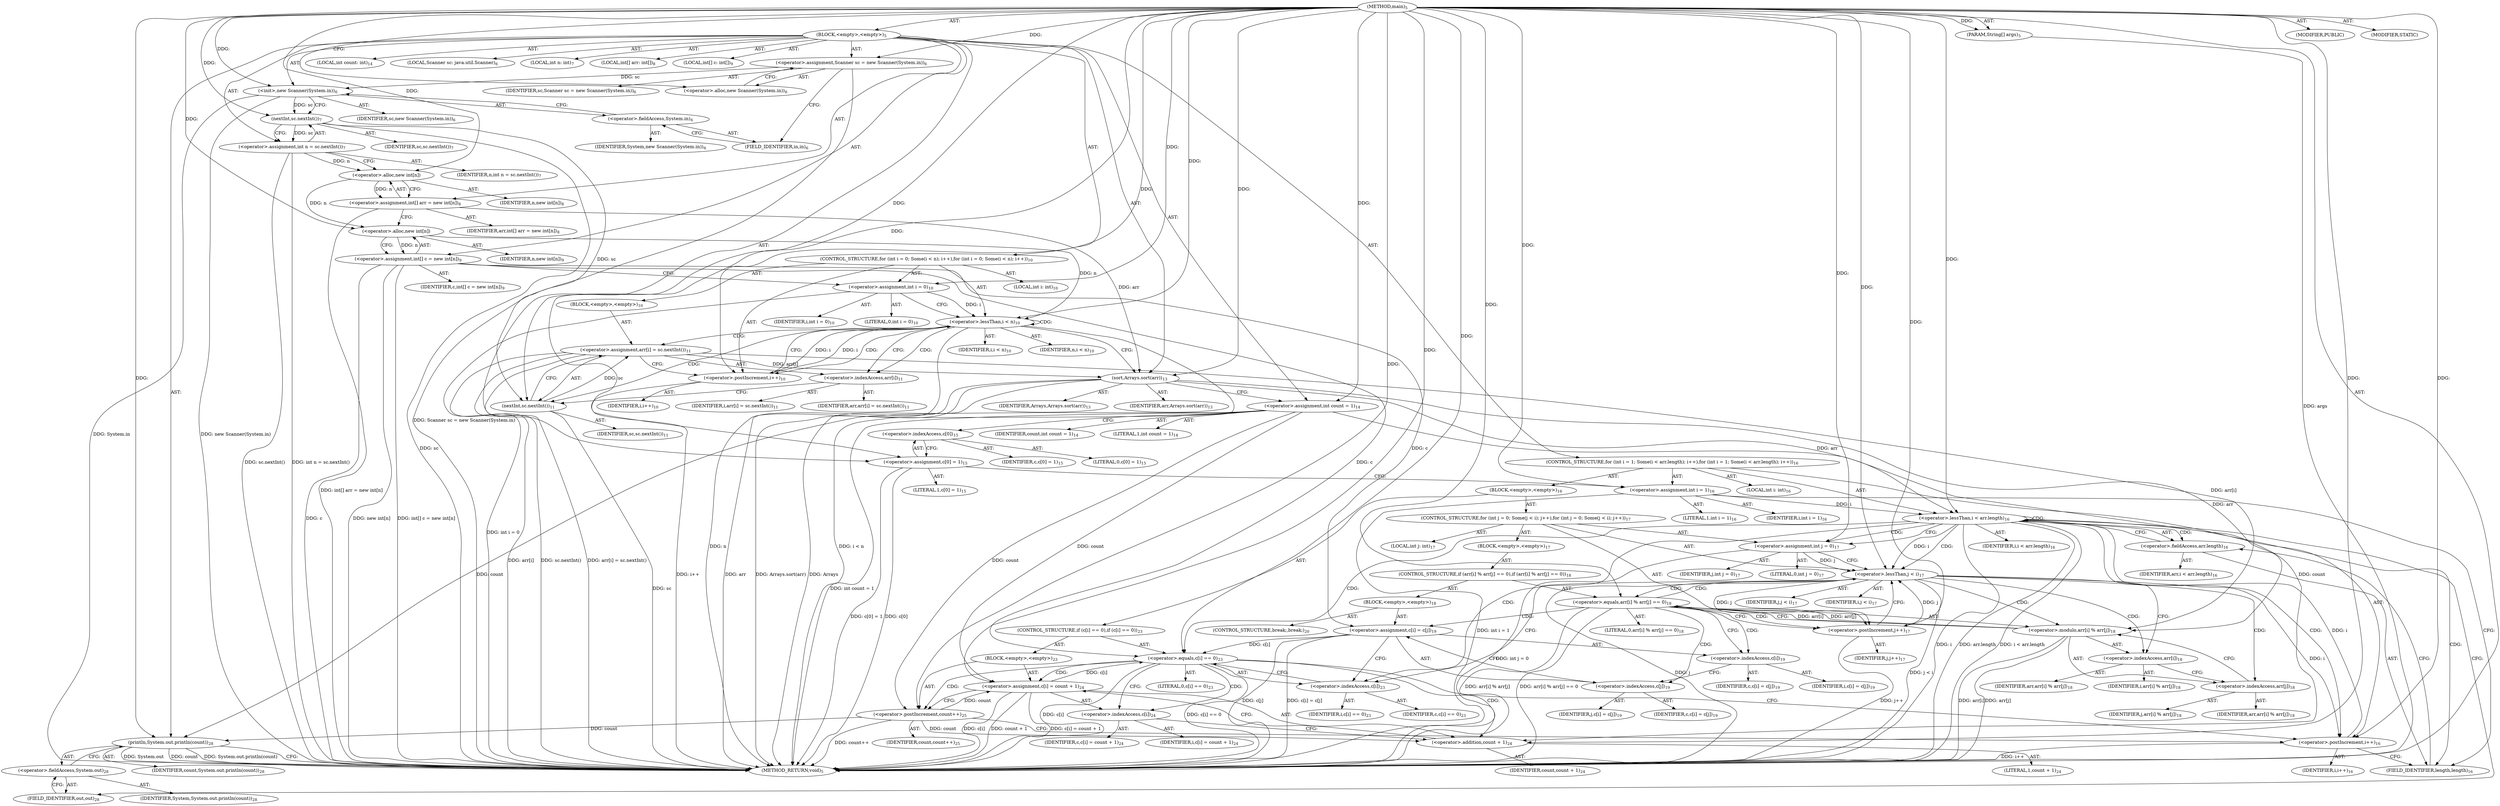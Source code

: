 digraph "main" {  
"19" [label = <(METHOD,main)<SUB>5</SUB>> ]
"20" [label = <(PARAM,String[] args)<SUB>5</SUB>> ]
"21" [label = <(BLOCK,&lt;empty&gt;,&lt;empty&gt;)<SUB>5</SUB>> ]
"4" [label = <(LOCAL,Scanner sc: java.util.Scanner)<SUB>6</SUB>> ]
"22" [label = <(&lt;operator&gt;.assignment,Scanner sc = new Scanner(System.in))<SUB>6</SUB>> ]
"23" [label = <(IDENTIFIER,sc,Scanner sc = new Scanner(System.in))<SUB>6</SUB>> ]
"24" [label = <(&lt;operator&gt;.alloc,new Scanner(System.in))<SUB>6</SUB>> ]
"25" [label = <(&lt;init&gt;,new Scanner(System.in))<SUB>6</SUB>> ]
"3" [label = <(IDENTIFIER,sc,new Scanner(System.in))<SUB>6</SUB>> ]
"26" [label = <(&lt;operator&gt;.fieldAccess,System.in)<SUB>6</SUB>> ]
"27" [label = <(IDENTIFIER,System,new Scanner(System.in))<SUB>6</SUB>> ]
"28" [label = <(FIELD_IDENTIFIER,in,in)<SUB>6</SUB>> ]
"29" [label = <(LOCAL,int n: int)<SUB>7</SUB>> ]
"30" [label = <(&lt;operator&gt;.assignment,int n = sc.nextInt())<SUB>7</SUB>> ]
"31" [label = <(IDENTIFIER,n,int n = sc.nextInt())<SUB>7</SUB>> ]
"32" [label = <(nextInt,sc.nextInt())<SUB>7</SUB>> ]
"33" [label = <(IDENTIFIER,sc,sc.nextInt())<SUB>7</SUB>> ]
"34" [label = <(LOCAL,int[] arr: int[])<SUB>8</SUB>> ]
"35" [label = <(&lt;operator&gt;.assignment,int[] arr = new int[n])<SUB>8</SUB>> ]
"36" [label = <(IDENTIFIER,arr,int[] arr = new int[n])<SUB>8</SUB>> ]
"37" [label = <(&lt;operator&gt;.alloc,new int[n])> ]
"38" [label = <(IDENTIFIER,n,new int[n])<SUB>8</SUB>> ]
"39" [label = <(LOCAL,int[] c: int[])<SUB>9</SUB>> ]
"40" [label = <(&lt;operator&gt;.assignment,int[] c = new int[n])<SUB>9</SUB>> ]
"41" [label = <(IDENTIFIER,c,int[] c = new int[n])<SUB>9</SUB>> ]
"42" [label = <(&lt;operator&gt;.alloc,new int[n])> ]
"43" [label = <(IDENTIFIER,n,new int[n])<SUB>9</SUB>> ]
"44" [label = <(CONTROL_STRUCTURE,for (int i = 0; Some(i &lt; n); i++),for (int i = 0; Some(i &lt; n); i++))<SUB>10</SUB>> ]
"45" [label = <(LOCAL,int i: int)<SUB>10</SUB>> ]
"46" [label = <(&lt;operator&gt;.assignment,int i = 0)<SUB>10</SUB>> ]
"47" [label = <(IDENTIFIER,i,int i = 0)<SUB>10</SUB>> ]
"48" [label = <(LITERAL,0,int i = 0)<SUB>10</SUB>> ]
"49" [label = <(&lt;operator&gt;.lessThan,i &lt; n)<SUB>10</SUB>> ]
"50" [label = <(IDENTIFIER,i,i &lt; n)<SUB>10</SUB>> ]
"51" [label = <(IDENTIFIER,n,i &lt; n)<SUB>10</SUB>> ]
"52" [label = <(&lt;operator&gt;.postIncrement,i++)<SUB>10</SUB>> ]
"53" [label = <(IDENTIFIER,i,i++)<SUB>10</SUB>> ]
"54" [label = <(BLOCK,&lt;empty&gt;,&lt;empty&gt;)<SUB>10</SUB>> ]
"55" [label = <(&lt;operator&gt;.assignment,arr[i] = sc.nextInt())<SUB>11</SUB>> ]
"56" [label = <(&lt;operator&gt;.indexAccess,arr[i])<SUB>11</SUB>> ]
"57" [label = <(IDENTIFIER,arr,arr[i] = sc.nextInt())<SUB>11</SUB>> ]
"58" [label = <(IDENTIFIER,i,arr[i] = sc.nextInt())<SUB>11</SUB>> ]
"59" [label = <(nextInt,sc.nextInt())<SUB>11</SUB>> ]
"60" [label = <(IDENTIFIER,sc,sc.nextInt())<SUB>11</SUB>> ]
"61" [label = <(sort,Arrays.sort(arr))<SUB>13</SUB>> ]
"62" [label = <(IDENTIFIER,Arrays,Arrays.sort(arr))<SUB>13</SUB>> ]
"63" [label = <(IDENTIFIER,arr,Arrays.sort(arr))<SUB>13</SUB>> ]
"64" [label = <(LOCAL,int count: int)<SUB>14</SUB>> ]
"65" [label = <(&lt;operator&gt;.assignment,int count = 1)<SUB>14</SUB>> ]
"66" [label = <(IDENTIFIER,count,int count = 1)<SUB>14</SUB>> ]
"67" [label = <(LITERAL,1,int count = 1)<SUB>14</SUB>> ]
"68" [label = <(&lt;operator&gt;.assignment,c[0] = 1)<SUB>15</SUB>> ]
"69" [label = <(&lt;operator&gt;.indexAccess,c[0])<SUB>15</SUB>> ]
"70" [label = <(IDENTIFIER,c,c[0] = 1)<SUB>15</SUB>> ]
"71" [label = <(LITERAL,0,c[0] = 1)<SUB>15</SUB>> ]
"72" [label = <(LITERAL,1,c[0] = 1)<SUB>15</SUB>> ]
"73" [label = <(CONTROL_STRUCTURE,for (int i = 1; Some(i &lt; arr.length); i++),for (int i = 1; Some(i &lt; arr.length); i++))<SUB>16</SUB>> ]
"74" [label = <(LOCAL,int i: int)<SUB>16</SUB>> ]
"75" [label = <(&lt;operator&gt;.assignment,int i = 1)<SUB>16</SUB>> ]
"76" [label = <(IDENTIFIER,i,int i = 1)<SUB>16</SUB>> ]
"77" [label = <(LITERAL,1,int i = 1)<SUB>16</SUB>> ]
"78" [label = <(&lt;operator&gt;.lessThan,i &lt; arr.length)<SUB>16</SUB>> ]
"79" [label = <(IDENTIFIER,i,i &lt; arr.length)<SUB>16</SUB>> ]
"80" [label = <(&lt;operator&gt;.fieldAccess,arr.length)<SUB>16</SUB>> ]
"81" [label = <(IDENTIFIER,arr,i &lt; arr.length)<SUB>16</SUB>> ]
"82" [label = <(FIELD_IDENTIFIER,length,length)<SUB>16</SUB>> ]
"83" [label = <(&lt;operator&gt;.postIncrement,i++)<SUB>16</SUB>> ]
"84" [label = <(IDENTIFIER,i,i++)<SUB>16</SUB>> ]
"85" [label = <(BLOCK,&lt;empty&gt;,&lt;empty&gt;)<SUB>16</SUB>> ]
"86" [label = <(CONTROL_STRUCTURE,for (int j = 0; Some(j &lt; i); j++),for (int j = 0; Some(j &lt; i); j++))<SUB>17</SUB>> ]
"87" [label = <(LOCAL,int j: int)<SUB>17</SUB>> ]
"88" [label = <(&lt;operator&gt;.assignment,int j = 0)<SUB>17</SUB>> ]
"89" [label = <(IDENTIFIER,j,int j = 0)<SUB>17</SUB>> ]
"90" [label = <(LITERAL,0,int j = 0)<SUB>17</SUB>> ]
"91" [label = <(&lt;operator&gt;.lessThan,j &lt; i)<SUB>17</SUB>> ]
"92" [label = <(IDENTIFIER,j,j &lt; i)<SUB>17</SUB>> ]
"93" [label = <(IDENTIFIER,i,j &lt; i)<SUB>17</SUB>> ]
"94" [label = <(&lt;operator&gt;.postIncrement,j++)<SUB>17</SUB>> ]
"95" [label = <(IDENTIFIER,j,j++)<SUB>17</SUB>> ]
"96" [label = <(BLOCK,&lt;empty&gt;,&lt;empty&gt;)<SUB>17</SUB>> ]
"97" [label = <(CONTROL_STRUCTURE,if (arr[i] % arr[j] == 0),if (arr[i] % arr[j] == 0))<SUB>18</SUB>> ]
"98" [label = <(&lt;operator&gt;.equals,arr[i] % arr[j] == 0)<SUB>18</SUB>> ]
"99" [label = <(&lt;operator&gt;.modulo,arr[i] % arr[j])<SUB>18</SUB>> ]
"100" [label = <(&lt;operator&gt;.indexAccess,arr[i])<SUB>18</SUB>> ]
"101" [label = <(IDENTIFIER,arr,arr[i] % arr[j])<SUB>18</SUB>> ]
"102" [label = <(IDENTIFIER,i,arr[i] % arr[j])<SUB>18</SUB>> ]
"103" [label = <(&lt;operator&gt;.indexAccess,arr[j])<SUB>18</SUB>> ]
"104" [label = <(IDENTIFIER,arr,arr[i] % arr[j])<SUB>18</SUB>> ]
"105" [label = <(IDENTIFIER,j,arr[i] % arr[j])<SUB>18</SUB>> ]
"106" [label = <(LITERAL,0,arr[i] % arr[j] == 0)<SUB>18</SUB>> ]
"107" [label = <(BLOCK,&lt;empty&gt;,&lt;empty&gt;)<SUB>18</SUB>> ]
"108" [label = <(&lt;operator&gt;.assignment,c[i] = c[j])<SUB>19</SUB>> ]
"109" [label = <(&lt;operator&gt;.indexAccess,c[i])<SUB>19</SUB>> ]
"110" [label = <(IDENTIFIER,c,c[i] = c[j])<SUB>19</SUB>> ]
"111" [label = <(IDENTIFIER,i,c[i] = c[j])<SUB>19</SUB>> ]
"112" [label = <(&lt;operator&gt;.indexAccess,c[j])<SUB>19</SUB>> ]
"113" [label = <(IDENTIFIER,c,c[i] = c[j])<SUB>19</SUB>> ]
"114" [label = <(IDENTIFIER,j,c[i] = c[j])<SUB>19</SUB>> ]
"115" [label = <(CONTROL_STRUCTURE,break;,break;)<SUB>20</SUB>> ]
"116" [label = <(CONTROL_STRUCTURE,if (c[i] == 0),if (c[i] == 0))<SUB>23</SUB>> ]
"117" [label = <(&lt;operator&gt;.equals,c[i] == 0)<SUB>23</SUB>> ]
"118" [label = <(&lt;operator&gt;.indexAccess,c[i])<SUB>23</SUB>> ]
"119" [label = <(IDENTIFIER,c,c[i] == 0)<SUB>23</SUB>> ]
"120" [label = <(IDENTIFIER,i,c[i] == 0)<SUB>23</SUB>> ]
"121" [label = <(LITERAL,0,c[i] == 0)<SUB>23</SUB>> ]
"122" [label = <(BLOCK,&lt;empty&gt;,&lt;empty&gt;)<SUB>23</SUB>> ]
"123" [label = <(&lt;operator&gt;.assignment,c[i] = count + 1)<SUB>24</SUB>> ]
"124" [label = <(&lt;operator&gt;.indexAccess,c[i])<SUB>24</SUB>> ]
"125" [label = <(IDENTIFIER,c,c[i] = count + 1)<SUB>24</SUB>> ]
"126" [label = <(IDENTIFIER,i,c[i] = count + 1)<SUB>24</SUB>> ]
"127" [label = <(&lt;operator&gt;.addition,count + 1)<SUB>24</SUB>> ]
"128" [label = <(IDENTIFIER,count,count + 1)<SUB>24</SUB>> ]
"129" [label = <(LITERAL,1,count + 1)<SUB>24</SUB>> ]
"130" [label = <(&lt;operator&gt;.postIncrement,count++)<SUB>25</SUB>> ]
"131" [label = <(IDENTIFIER,count,count++)<SUB>25</SUB>> ]
"132" [label = <(println,System.out.println(count))<SUB>28</SUB>> ]
"133" [label = <(&lt;operator&gt;.fieldAccess,System.out)<SUB>28</SUB>> ]
"134" [label = <(IDENTIFIER,System,System.out.println(count))<SUB>28</SUB>> ]
"135" [label = <(FIELD_IDENTIFIER,out,out)<SUB>28</SUB>> ]
"136" [label = <(IDENTIFIER,count,System.out.println(count))<SUB>28</SUB>> ]
"137" [label = <(MODIFIER,PUBLIC)> ]
"138" [label = <(MODIFIER,STATIC)> ]
"139" [label = <(METHOD_RETURN,void)<SUB>5</SUB>> ]
  "19" -> "20"  [ label = "AST: "] 
  "19" -> "21"  [ label = "AST: "] 
  "19" -> "137"  [ label = "AST: "] 
  "19" -> "138"  [ label = "AST: "] 
  "19" -> "139"  [ label = "AST: "] 
  "21" -> "4"  [ label = "AST: "] 
  "21" -> "22"  [ label = "AST: "] 
  "21" -> "25"  [ label = "AST: "] 
  "21" -> "29"  [ label = "AST: "] 
  "21" -> "30"  [ label = "AST: "] 
  "21" -> "34"  [ label = "AST: "] 
  "21" -> "35"  [ label = "AST: "] 
  "21" -> "39"  [ label = "AST: "] 
  "21" -> "40"  [ label = "AST: "] 
  "21" -> "44"  [ label = "AST: "] 
  "21" -> "61"  [ label = "AST: "] 
  "21" -> "64"  [ label = "AST: "] 
  "21" -> "65"  [ label = "AST: "] 
  "21" -> "68"  [ label = "AST: "] 
  "21" -> "73"  [ label = "AST: "] 
  "21" -> "132"  [ label = "AST: "] 
  "22" -> "23"  [ label = "AST: "] 
  "22" -> "24"  [ label = "AST: "] 
  "25" -> "3"  [ label = "AST: "] 
  "25" -> "26"  [ label = "AST: "] 
  "26" -> "27"  [ label = "AST: "] 
  "26" -> "28"  [ label = "AST: "] 
  "30" -> "31"  [ label = "AST: "] 
  "30" -> "32"  [ label = "AST: "] 
  "32" -> "33"  [ label = "AST: "] 
  "35" -> "36"  [ label = "AST: "] 
  "35" -> "37"  [ label = "AST: "] 
  "37" -> "38"  [ label = "AST: "] 
  "40" -> "41"  [ label = "AST: "] 
  "40" -> "42"  [ label = "AST: "] 
  "42" -> "43"  [ label = "AST: "] 
  "44" -> "45"  [ label = "AST: "] 
  "44" -> "46"  [ label = "AST: "] 
  "44" -> "49"  [ label = "AST: "] 
  "44" -> "52"  [ label = "AST: "] 
  "44" -> "54"  [ label = "AST: "] 
  "46" -> "47"  [ label = "AST: "] 
  "46" -> "48"  [ label = "AST: "] 
  "49" -> "50"  [ label = "AST: "] 
  "49" -> "51"  [ label = "AST: "] 
  "52" -> "53"  [ label = "AST: "] 
  "54" -> "55"  [ label = "AST: "] 
  "55" -> "56"  [ label = "AST: "] 
  "55" -> "59"  [ label = "AST: "] 
  "56" -> "57"  [ label = "AST: "] 
  "56" -> "58"  [ label = "AST: "] 
  "59" -> "60"  [ label = "AST: "] 
  "61" -> "62"  [ label = "AST: "] 
  "61" -> "63"  [ label = "AST: "] 
  "65" -> "66"  [ label = "AST: "] 
  "65" -> "67"  [ label = "AST: "] 
  "68" -> "69"  [ label = "AST: "] 
  "68" -> "72"  [ label = "AST: "] 
  "69" -> "70"  [ label = "AST: "] 
  "69" -> "71"  [ label = "AST: "] 
  "73" -> "74"  [ label = "AST: "] 
  "73" -> "75"  [ label = "AST: "] 
  "73" -> "78"  [ label = "AST: "] 
  "73" -> "83"  [ label = "AST: "] 
  "73" -> "85"  [ label = "AST: "] 
  "75" -> "76"  [ label = "AST: "] 
  "75" -> "77"  [ label = "AST: "] 
  "78" -> "79"  [ label = "AST: "] 
  "78" -> "80"  [ label = "AST: "] 
  "80" -> "81"  [ label = "AST: "] 
  "80" -> "82"  [ label = "AST: "] 
  "83" -> "84"  [ label = "AST: "] 
  "85" -> "86"  [ label = "AST: "] 
  "85" -> "116"  [ label = "AST: "] 
  "86" -> "87"  [ label = "AST: "] 
  "86" -> "88"  [ label = "AST: "] 
  "86" -> "91"  [ label = "AST: "] 
  "86" -> "94"  [ label = "AST: "] 
  "86" -> "96"  [ label = "AST: "] 
  "88" -> "89"  [ label = "AST: "] 
  "88" -> "90"  [ label = "AST: "] 
  "91" -> "92"  [ label = "AST: "] 
  "91" -> "93"  [ label = "AST: "] 
  "94" -> "95"  [ label = "AST: "] 
  "96" -> "97"  [ label = "AST: "] 
  "97" -> "98"  [ label = "AST: "] 
  "97" -> "107"  [ label = "AST: "] 
  "98" -> "99"  [ label = "AST: "] 
  "98" -> "106"  [ label = "AST: "] 
  "99" -> "100"  [ label = "AST: "] 
  "99" -> "103"  [ label = "AST: "] 
  "100" -> "101"  [ label = "AST: "] 
  "100" -> "102"  [ label = "AST: "] 
  "103" -> "104"  [ label = "AST: "] 
  "103" -> "105"  [ label = "AST: "] 
  "107" -> "108"  [ label = "AST: "] 
  "107" -> "115"  [ label = "AST: "] 
  "108" -> "109"  [ label = "AST: "] 
  "108" -> "112"  [ label = "AST: "] 
  "109" -> "110"  [ label = "AST: "] 
  "109" -> "111"  [ label = "AST: "] 
  "112" -> "113"  [ label = "AST: "] 
  "112" -> "114"  [ label = "AST: "] 
  "116" -> "117"  [ label = "AST: "] 
  "116" -> "122"  [ label = "AST: "] 
  "117" -> "118"  [ label = "AST: "] 
  "117" -> "121"  [ label = "AST: "] 
  "118" -> "119"  [ label = "AST: "] 
  "118" -> "120"  [ label = "AST: "] 
  "122" -> "123"  [ label = "AST: "] 
  "122" -> "130"  [ label = "AST: "] 
  "123" -> "124"  [ label = "AST: "] 
  "123" -> "127"  [ label = "AST: "] 
  "124" -> "125"  [ label = "AST: "] 
  "124" -> "126"  [ label = "AST: "] 
  "127" -> "128"  [ label = "AST: "] 
  "127" -> "129"  [ label = "AST: "] 
  "130" -> "131"  [ label = "AST: "] 
  "132" -> "133"  [ label = "AST: "] 
  "132" -> "136"  [ label = "AST: "] 
  "133" -> "134"  [ label = "AST: "] 
  "133" -> "135"  [ label = "AST: "] 
  "22" -> "28"  [ label = "CFG: "] 
  "25" -> "32"  [ label = "CFG: "] 
  "30" -> "37"  [ label = "CFG: "] 
  "35" -> "42"  [ label = "CFG: "] 
  "40" -> "46"  [ label = "CFG: "] 
  "61" -> "65"  [ label = "CFG: "] 
  "65" -> "69"  [ label = "CFG: "] 
  "68" -> "75"  [ label = "CFG: "] 
  "132" -> "139"  [ label = "CFG: "] 
  "24" -> "22"  [ label = "CFG: "] 
  "26" -> "25"  [ label = "CFG: "] 
  "32" -> "30"  [ label = "CFG: "] 
  "37" -> "35"  [ label = "CFG: "] 
  "42" -> "40"  [ label = "CFG: "] 
  "46" -> "49"  [ label = "CFG: "] 
  "49" -> "56"  [ label = "CFG: "] 
  "49" -> "61"  [ label = "CFG: "] 
  "52" -> "49"  [ label = "CFG: "] 
  "69" -> "68"  [ label = "CFG: "] 
  "75" -> "82"  [ label = "CFG: "] 
  "78" -> "88"  [ label = "CFG: "] 
  "78" -> "135"  [ label = "CFG: "] 
  "83" -> "82"  [ label = "CFG: "] 
  "133" -> "132"  [ label = "CFG: "] 
  "28" -> "26"  [ label = "CFG: "] 
  "55" -> "52"  [ label = "CFG: "] 
  "80" -> "78"  [ label = "CFG: "] 
  "135" -> "133"  [ label = "CFG: "] 
  "56" -> "59"  [ label = "CFG: "] 
  "59" -> "55"  [ label = "CFG: "] 
  "82" -> "80"  [ label = "CFG: "] 
  "88" -> "91"  [ label = "CFG: "] 
  "91" -> "100"  [ label = "CFG: "] 
  "91" -> "118"  [ label = "CFG: "] 
  "94" -> "91"  [ label = "CFG: "] 
  "117" -> "124"  [ label = "CFG: "] 
  "117" -> "83"  [ label = "CFG: "] 
  "118" -> "117"  [ label = "CFG: "] 
  "123" -> "130"  [ label = "CFG: "] 
  "130" -> "83"  [ label = "CFG: "] 
  "98" -> "109"  [ label = "CFG: "] 
  "98" -> "94"  [ label = "CFG: "] 
  "124" -> "127"  [ label = "CFG: "] 
  "127" -> "123"  [ label = "CFG: "] 
  "99" -> "98"  [ label = "CFG: "] 
  "108" -> "118"  [ label = "CFG: "] 
  "100" -> "103"  [ label = "CFG: "] 
  "103" -> "99"  [ label = "CFG: "] 
  "109" -> "112"  [ label = "CFG: "] 
  "112" -> "108"  [ label = "CFG: "] 
  "19" -> "24"  [ label = "CFG: "] 
  "20" -> "139"  [ label = "DDG: args"] 
  "22" -> "139"  [ label = "DDG: Scanner sc = new Scanner(System.in)"] 
  "25" -> "139"  [ label = "DDG: System.in"] 
  "25" -> "139"  [ label = "DDG: new Scanner(System.in)"] 
  "32" -> "139"  [ label = "DDG: sc"] 
  "30" -> "139"  [ label = "DDG: sc.nextInt()"] 
  "30" -> "139"  [ label = "DDG: int n = sc.nextInt()"] 
  "35" -> "139"  [ label = "DDG: int[] arr = new int[n]"] 
  "40" -> "139"  [ label = "DDG: c"] 
  "40" -> "139"  [ label = "DDG: new int[n]"] 
  "40" -> "139"  [ label = "DDG: int[] c = new int[n]"] 
  "46" -> "139"  [ label = "DDG: int i = 0"] 
  "49" -> "139"  [ label = "DDG: n"] 
  "49" -> "139"  [ label = "DDG: i &lt; n"] 
  "61" -> "139"  [ label = "DDG: arr"] 
  "61" -> "139"  [ label = "DDG: Arrays.sort(arr)"] 
  "65" -> "139"  [ label = "DDG: int count = 1"] 
  "68" -> "139"  [ label = "DDG: c[0]"] 
  "68" -> "139"  [ label = "DDG: c[0] = 1"] 
  "75" -> "139"  [ label = "DDG: int i = 1"] 
  "78" -> "139"  [ label = "DDG: i"] 
  "78" -> "139"  [ label = "DDG: arr.length"] 
  "78" -> "139"  [ label = "DDG: i &lt; arr.length"] 
  "132" -> "139"  [ label = "DDG: System.out"] 
  "132" -> "139"  [ label = "DDG: count"] 
  "132" -> "139"  [ label = "DDG: System.out.println(count)"] 
  "88" -> "139"  [ label = "DDG: int j = 0"] 
  "91" -> "139"  [ label = "DDG: j"] 
  "91" -> "139"  [ label = "DDG: j &lt; i"] 
  "99" -> "139"  [ label = "DDG: arr[i]"] 
  "99" -> "139"  [ label = "DDG: arr[j]"] 
  "98" -> "139"  [ label = "DDG: arr[i] % arr[j]"] 
  "98" -> "139"  [ label = "DDG: arr[i] % arr[j] == 0"] 
  "94" -> "139"  [ label = "DDG: j++"] 
  "108" -> "139"  [ label = "DDG: c[j]"] 
  "108" -> "139"  [ label = "DDG: c[i] = c[j]"] 
  "117" -> "139"  [ label = "DDG: c[i]"] 
  "117" -> "139"  [ label = "DDG: c[i] == 0"] 
  "123" -> "139"  [ label = "DDG: c[i]"] 
  "123" -> "139"  [ label = "DDG: count + 1"] 
  "123" -> "139"  [ label = "DDG: c[i] = count + 1"] 
  "130" -> "139"  [ label = "DDG: count++"] 
  "83" -> "139"  [ label = "DDG: i++"] 
  "55" -> "139"  [ label = "DDG: arr[i]"] 
  "59" -> "139"  [ label = "DDG: sc"] 
  "55" -> "139"  [ label = "DDG: sc.nextInt()"] 
  "55" -> "139"  [ label = "DDG: arr[i] = sc.nextInt()"] 
  "52" -> "139"  [ label = "DDG: i++"] 
  "61" -> "139"  [ label = "DDG: Arrays"] 
  "19" -> "20"  [ label = "DDG: "] 
  "19" -> "22"  [ label = "DDG: "] 
  "32" -> "30"  [ label = "DDG: sc"] 
  "37" -> "35"  [ label = "DDG: n"] 
  "42" -> "40"  [ label = "DDG: n"] 
  "19" -> "65"  [ label = "DDG: "] 
  "19" -> "68"  [ label = "DDG: "] 
  "22" -> "25"  [ label = "DDG: sc"] 
  "19" -> "25"  [ label = "DDG: "] 
  "19" -> "46"  [ label = "DDG: "] 
  "19" -> "61"  [ label = "DDG: "] 
  "35" -> "61"  [ label = "DDG: arr"] 
  "55" -> "61"  [ label = "DDG: arr[i]"] 
  "19" -> "75"  [ label = "DDG: "] 
  "65" -> "132"  [ label = "DDG: count"] 
  "130" -> "132"  [ label = "DDG: count"] 
  "19" -> "132"  [ label = "DDG: "] 
  "25" -> "32"  [ label = "DDG: sc"] 
  "19" -> "32"  [ label = "DDG: "] 
  "30" -> "37"  [ label = "DDG: n"] 
  "19" -> "37"  [ label = "DDG: "] 
  "37" -> "42"  [ label = "DDG: n"] 
  "19" -> "42"  [ label = "DDG: "] 
  "46" -> "49"  [ label = "DDG: i"] 
  "52" -> "49"  [ label = "DDG: i"] 
  "19" -> "49"  [ label = "DDG: "] 
  "42" -> "49"  [ label = "DDG: n"] 
  "49" -> "52"  [ label = "DDG: i"] 
  "19" -> "52"  [ label = "DDG: "] 
  "59" -> "55"  [ label = "DDG: sc"] 
  "75" -> "78"  [ label = "DDG: i"] 
  "83" -> "78"  [ label = "DDG: i"] 
  "19" -> "78"  [ label = "DDG: "] 
  "61" -> "78"  [ label = "DDG: arr"] 
  "91" -> "83"  [ label = "DDG: i"] 
  "19" -> "83"  [ label = "DDG: "] 
  "19" -> "88"  [ label = "DDG: "] 
  "32" -> "59"  [ label = "DDG: sc"] 
  "19" -> "59"  [ label = "DDG: "] 
  "88" -> "91"  [ label = "DDG: j"] 
  "94" -> "91"  [ label = "DDG: j"] 
  "19" -> "91"  [ label = "DDG: "] 
  "78" -> "91"  [ label = "DDG: i"] 
  "91" -> "94"  [ label = "DDG: j"] 
  "19" -> "94"  [ label = "DDG: "] 
  "40" -> "117"  [ label = "DDG: c"] 
  "108" -> "117"  [ label = "DDG: c[i]"] 
  "123" -> "117"  [ label = "DDG: c[i]"] 
  "19" -> "117"  [ label = "DDG: "] 
  "65" -> "123"  [ label = "DDG: count"] 
  "130" -> "123"  [ label = "DDG: count"] 
  "19" -> "123"  [ label = "DDG: "] 
  "19" -> "130"  [ label = "DDG: "] 
  "65" -> "130"  [ label = "DDG: count"] 
  "99" -> "98"  [ label = "DDG: arr[i]"] 
  "99" -> "98"  [ label = "DDG: arr[j]"] 
  "19" -> "98"  [ label = "DDG: "] 
  "40" -> "108"  [ label = "DDG: c"] 
  "65" -> "127"  [ label = "DDG: count"] 
  "130" -> "127"  [ label = "DDG: count"] 
  "19" -> "127"  [ label = "DDG: "] 
  "61" -> "99"  [ label = "DDG: arr"] 
  "55" -> "99"  [ label = "DDG: arr[i]"] 
  "49" -> "49"  [ label = "CDG: "] 
  "49" -> "52"  [ label = "CDG: "] 
  "49" -> "56"  [ label = "CDG: "] 
  "49" -> "59"  [ label = "CDG: "] 
  "49" -> "55"  [ label = "CDG: "] 
  "78" -> "91"  [ label = "CDG: "] 
  "78" -> "82"  [ label = "CDG: "] 
  "78" -> "80"  [ label = "CDG: "] 
  "78" -> "83"  [ label = "CDG: "] 
  "78" -> "118"  [ label = "CDG: "] 
  "78" -> "88"  [ label = "CDG: "] 
  "78" -> "117"  [ label = "CDG: "] 
  "78" -> "78"  [ label = "CDG: "] 
  "91" -> "98"  [ label = "CDG: "] 
  "91" -> "99"  [ label = "CDG: "] 
  "91" -> "103"  [ label = "CDG: "] 
  "91" -> "100"  [ label = "CDG: "] 
  "117" -> "123"  [ label = "CDG: "] 
  "117" -> "130"  [ label = "CDG: "] 
  "117" -> "127"  [ label = "CDG: "] 
  "117" -> "124"  [ label = "CDG: "] 
  "98" -> "94"  [ label = "CDG: "] 
  "98" -> "91"  [ label = "CDG: "] 
  "98" -> "112"  [ label = "CDG: "] 
  "98" -> "108"  [ label = "CDG: "] 
  "98" -> "109"  [ label = "CDG: "] 
}
